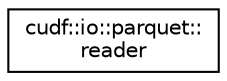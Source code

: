 digraph "Graphical Class Hierarchy"
{
  edge [fontname="Helvetica",fontsize="10",labelfontname="Helvetica",labelfontsize="10"];
  node [fontname="Helvetica",fontsize="10",shape=record];
  rankdir="LR";
  Node0 [label="cudf::io::parquet::\lreader",height=0.2,width=0.4,color="black", fillcolor="white", style="filled",URL="$classcudf_1_1io_1_1parquet_1_1reader.html",tooltip="Class to read Apache Parquet data into cuDF columns "];
}
